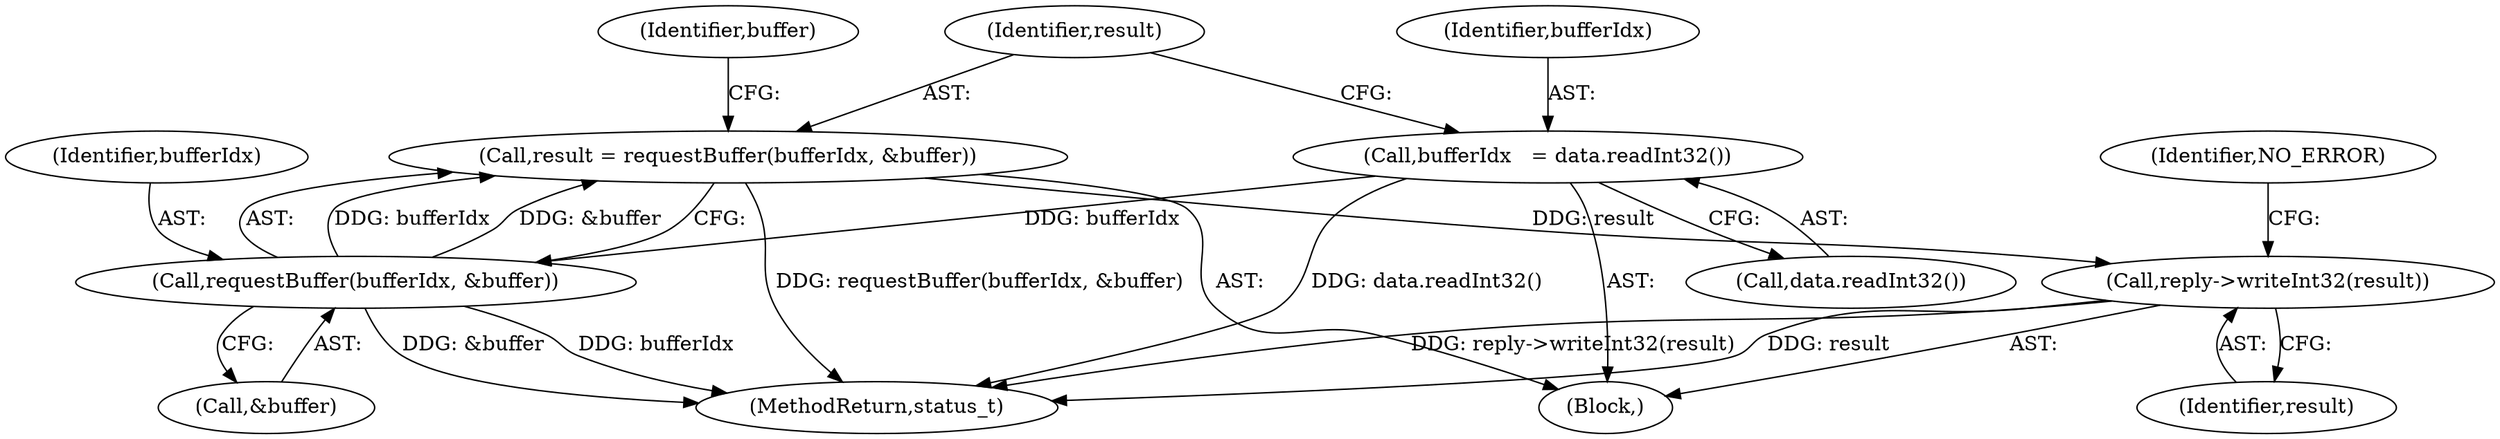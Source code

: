 digraph "0_Android_a30d7d90c4f718e46fb41a99b3d52800e1011b73_0@API" {
"1000139" [label="(Call,reply->writeInt32(result))"];
"1000121" [label="(Call,result = requestBuffer(bufferIdx, &buffer))"];
"1000123" [label="(Call,requestBuffer(bufferIdx, &buffer))"];
"1000116" [label="(Call,bufferIdx   = data.readInt32())"];
"1000596" [label="(MethodReturn,status_t)"];
"1000121" [label="(Call,result = requestBuffer(bufferIdx, &buffer))"];
"1000116" [label="(Call,bufferIdx   = data.readInt32())"];
"1000129" [label="(Identifier,buffer)"];
"1000118" [label="(Call,data.readInt32())"];
"1000110" [label="(Block,)"];
"1000117" [label="(Identifier,bufferIdx)"];
"1000122" [label="(Identifier,result)"];
"1000125" [label="(Call,&buffer)"];
"1000142" [label="(Identifier,NO_ERROR)"];
"1000123" [label="(Call,requestBuffer(bufferIdx, &buffer))"];
"1000139" [label="(Call,reply->writeInt32(result))"];
"1000124" [label="(Identifier,bufferIdx)"];
"1000140" [label="(Identifier,result)"];
"1000139" -> "1000110"  [label="AST: "];
"1000139" -> "1000140"  [label="CFG: "];
"1000140" -> "1000139"  [label="AST: "];
"1000142" -> "1000139"  [label="CFG: "];
"1000139" -> "1000596"  [label="DDG: reply->writeInt32(result)"];
"1000139" -> "1000596"  [label="DDG: result"];
"1000121" -> "1000139"  [label="DDG: result"];
"1000121" -> "1000110"  [label="AST: "];
"1000121" -> "1000123"  [label="CFG: "];
"1000122" -> "1000121"  [label="AST: "];
"1000123" -> "1000121"  [label="AST: "];
"1000129" -> "1000121"  [label="CFG: "];
"1000121" -> "1000596"  [label="DDG: requestBuffer(bufferIdx, &buffer)"];
"1000123" -> "1000121"  [label="DDG: bufferIdx"];
"1000123" -> "1000121"  [label="DDG: &buffer"];
"1000123" -> "1000125"  [label="CFG: "];
"1000124" -> "1000123"  [label="AST: "];
"1000125" -> "1000123"  [label="AST: "];
"1000123" -> "1000596"  [label="DDG: &buffer"];
"1000123" -> "1000596"  [label="DDG: bufferIdx"];
"1000116" -> "1000123"  [label="DDG: bufferIdx"];
"1000116" -> "1000110"  [label="AST: "];
"1000116" -> "1000118"  [label="CFG: "];
"1000117" -> "1000116"  [label="AST: "];
"1000118" -> "1000116"  [label="AST: "];
"1000122" -> "1000116"  [label="CFG: "];
"1000116" -> "1000596"  [label="DDG: data.readInt32()"];
}
